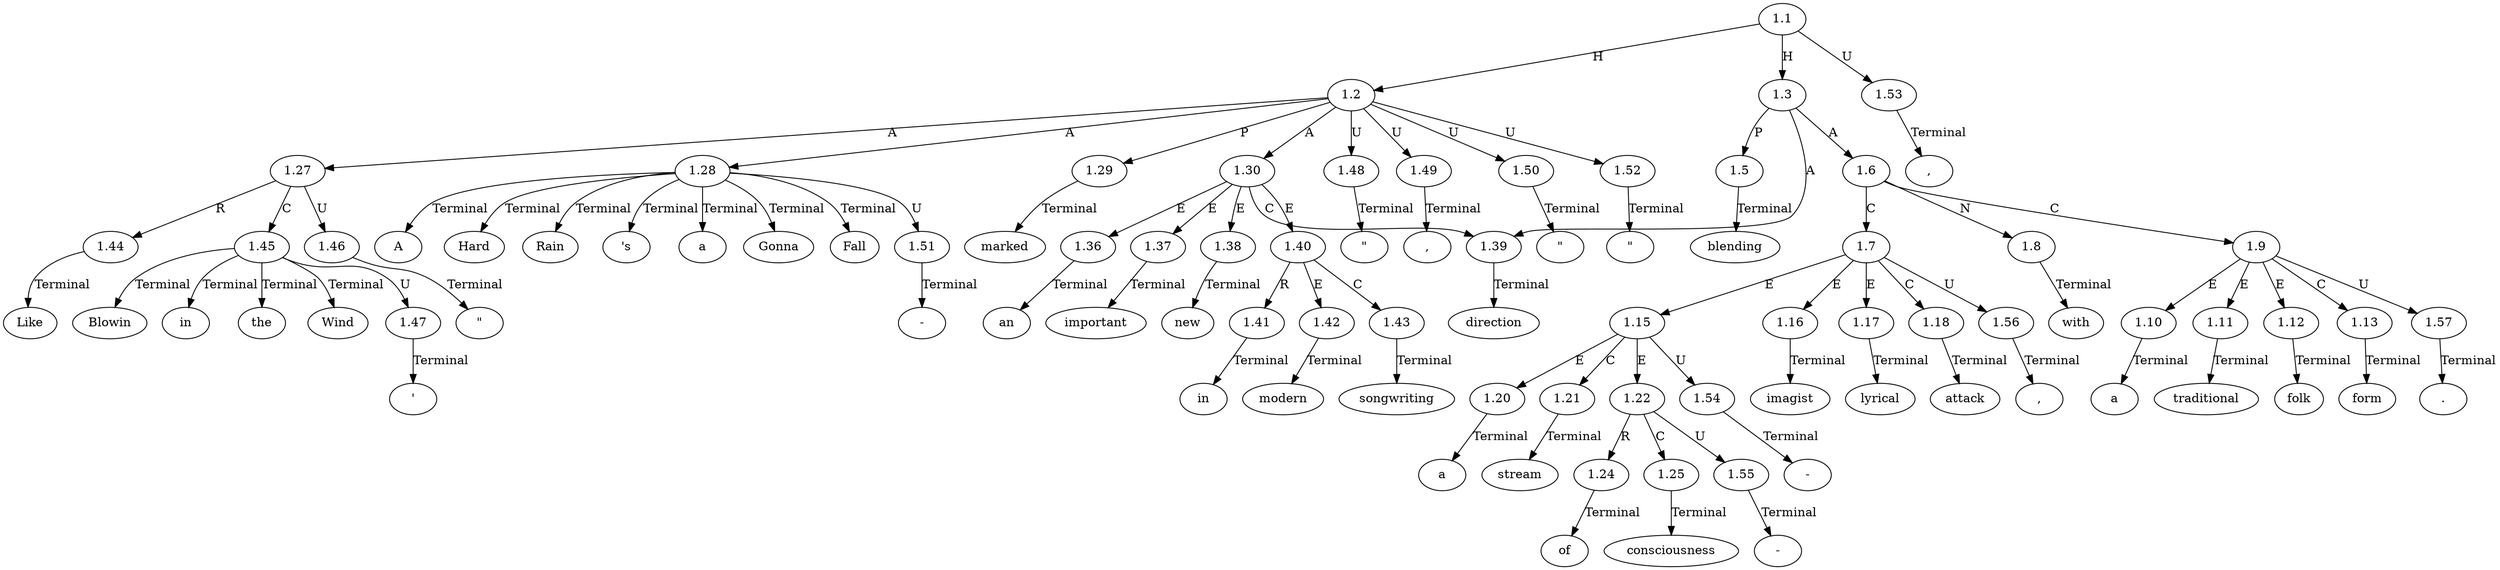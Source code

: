// Graph
digraph {
	0.1 [label=Like ordering=out]
	0.10 [label="\"" ordering=out]
	0.11 [label=A ordering=out]
	0.12 [label=Hard ordering=out]
	0.13 [label=Rain ordering=out]
	0.14 [label="'s" ordering=out]
	0.15 [label=a ordering=out]
	0.16 [label="-" ordering=out]
	0.17 [label=Gonna ordering=out]
	0.18 [label=Fall ordering=out]
	0.19 [label="\"" ordering=out]
	0.2 [label="\"" ordering=out]
	0.20 [label=marked ordering=out]
	0.21 [label=an ordering=out]
	0.22 [label=important ordering=out]
	0.23 [label=new ordering=out]
	0.24 [label=direction ordering=out]
	0.25 [label=in ordering=out]
	0.26 [label=modern ordering=out]
	0.27 [label=songwriting ordering=out]
	0.28 [label="," ordering=out]
	0.29 [label=blending ordering=out]
	0.3 [label=Blowin ordering=out]
	0.30 [label=a ordering=out]
	0.31 [label=stream ordering=out]
	0.32 [label="-" ordering=out]
	0.33 [label=of ordering=out]
	0.34 [label="-" ordering=out]
	0.35 [label=consciousness ordering=out]
	0.36 [label="," ordering=out]
	0.37 [label=imagist ordering=out]
	0.38 [label=lyrical ordering=out]
	0.39 [label=attack ordering=out]
	0.4 [label="'" ordering=out]
	0.40 [label=with ordering=out]
	0.41 [label=a ordering=out]
	0.42 [label=traditional ordering=out]
	0.43 [label=folk ordering=out]
	0.44 [label=form ordering=out]
	0.45 [label="." ordering=out]
	0.5 [label=in ordering=out]
	0.6 [label=the ordering=out]
	0.7 [label=Wind ordering=out]
	0.8 [label="\"" ordering=out]
	0.9 [label="," ordering=out]
	1.1 [label=1.1 ordering=out]
	1.2 [label=1.2 ordering=out]
	1.3 [label=1.3 ordering=out]
	1.5 [label=1.5 ordering=out]
	1.6 [label=1.6 ordering=out]
	1.7 [label=1.7 ordering=out]
	1.8 [label=1.8 ordering=out]
	1.9 [label=1.9 ordering=out]
	1.10 [label=1.10 ordering=out]
	1.11 [label=1.11 ordering=out]
	1.12 [label=1.12 ordering=out]
	1.13 [label=1.13 ordering=out]
	1.15 [label=1.15 ordering=out]
	1.16 [label=1.16 ordering=out]
	1.17 [label=1.17 ordering=out]
	1.18 [label=1.18 ordering=out]
	1.20 [label=1.20 ordering=out]
	1.21 [label=1.21 ordering=out]
	1.22 [label=1.22 ordering=out]
	1.24 [label=1.24 ordering=out]
	1.25 [label=1.25 ordering=out]
	1.27 [label=1.27 ordering=out]
	1.28 [label=1.28 ordering=out]
	1.29 [label=1.29 ordering=out]
	1.30 [label=1.30 ordering=out]
	1.36 [label=1.36 ordering=out]
	1.37 [label=1.37 ordering=out]
	1.38 [label=1.38 ordering=out]
	1.39 [label=1.39 ordering=out]
	1.40 [label=1.40 ordering=out]
	1.41 [label=1.41 ordering=out]
	1.42 [label=1.42 ordering=out]
	1.43 [label=1.43 ordering=out]
	1.44 [label=1.44 ordering=out]
	1.45 [label=1.45 ordering=out]
	1.46 [label=1.46 ordering=out]
	1.47 [label=1.47 ordering=out]
	1.48 [label=1.48 ordering=out]
	1.49 [label=1.49 ordering=out]
	1.50 [label=1.50 ordering=out]
	1.51 [label=1.51 ordering=out]
	1.52 [label=1.52 ordering=out]
	1.53 [label=1.53 ordering=out]
	1.54 [label=1.54 ordering=out]
	1.55 [label=1.55 ordering=out]
	1.56 [label=1.56 ordering=out]
	1.57 [label=1.57 ordering=out]
	1.1 -> 1.2 [label=H ordering=out]
	1.1 -> 1.3 [label=H ordering=out]
	1.1 -> 1.53 [label=U ordering=out]
	1.2 -> 1.27 [label=A ordering=out]
	1.2 -> 1.28 [label=A ordering=out]
	1.2 -> 1.29 [label=P ordering=out]
	1.2 -> 1.30 [label=A ordering=out]
	1.2 -> 1.48 [label=U ordering=out]
	1.2 -> 1.49 [label=U ordering=out]
	1.2 -> 1.50 [label=U ordering=out]
	1.2 -> 1.52 [label=U ordering=out]
	1.3 -> 1.5 [label=P ordering=out]
	1.3 -> 1.6 [label=A ordering=out]
	1.3 -> 1.39 [label=A ordering=out]
	1.5 -> 0.29 [label=Terminal ordering=out]
	1.6 -> 1.7 [label=C ordering=out]
	1.6 -> 1.8 [label=N ordering=out]
	1.6 -> 1.9 [label=C ordering=out]
	1.7 -> 1.15 [label=E ordering=out]
	1.7 -> 1.16 [label=E ordering=out]
	1.7 -> 1.17 [label=E ordering=out]
	1.7 -> 1.18 [label=C ordering=out]
	1.7 -> 1.56 [label=U ordering=out]
	1.8 -> 0.40 [label=Terminal ordering=out]
	1.9 -> 1.10 [label=E ordering=out]
	1.9 -> 1.11 [label=E ordering=out]
	1.9 -> 1.12 [label=E ordering=out]
	1.9 -> 1.13 [label=C ordering=out]
	1.9 -> 1.57 [label=U ordering=out]
	1.10 -> 0.41 [label=Terminal ordering=out]
	1.11 -> 0.42 [label=Terminal ordering=out]
	1.12 -> 0.43 [label=Terminal ordering=out]
	1.13 -> 0.44 [label=Terminal ordering=out]
	1.15 -> 1.20 [label=E ordering=out]
	1.15 -> 1.21 [label=C ordering=out]
	1.15 -> 1.22 [label=E ordering=out]
	1.15 -> 1.54 [label=U ordering=out]
	1.16 -> 0.37 [label=Terminal ordering=out]
	1.17 -> 0.38 [label=Terminal ordering=out]
	1.18 -> 0.39 [label=Terminal ordering=out]
	1.20 -> 0.30 [label=Terminal ordering=out]
	1.21 -> 0.31 [label=Terminal ordering=out]
	1.22 -> 1.24 [label=R ordering=out]
	1.22 -> 1.25 [label=C ordering=out]
	1.22 -> 1.55 [label=U ordering=out]
	1.24 -> 0.33 [label=Terminal ordering=out]
	1.25 -> 0.35 [label=Terminal ordering=out]
	1.27 -> 1.44 [label=R ordering=out]
	1.27 -> 1.45 [label=C ordering=out]
	1.27 -> 1.46 [label=U ordering=out]
	1.28 -> 0.11 [label=Terminal ordering=out]
	1.28 -> 0.12 [label=Terminal ordering=out]
	1.28 -> 0.13 [label=Terminal ordering=out]
	1.28 -> 0.14 [label=Terminal ordering=out]
	1.28 -> 0.15 [label=Terminal ordering=out]
	1.28 -> 0.17 [label=Terminal ordering=out]
	1.28 -> 0.18 [label=Terminal ordering=out]
	1.28 -> 1.51 [label=U ordering=out]
	1.29 -> 0.20 [label=Terminal ordering=out]
	1.30 -> 1.36 [label=E ordering=out]
	1.30 -> 1.37 [label=E ordering=out]
	1.30 -> 1.38 [label=E ordering=out]
	1.30 -> 1.39 [label=C ordering=out]
	1.30 -> 1.40 [label=E ordering=out]
	1.36 -> 0.21 [label=Terminal ordering=out]
	1.37 -> 0.22 [label=Terminal ordering=out]
	1.38 -> 0.23 [label=Terminal ordering=out]
	1.39 -> 0.24 [label=Terminal ordering=out]
	1.40 -> 1.41 [label=R ordering=out]
	1.40 -> 1.42 [label=E ordering=out]
	1.40 -> 1.43 [label=C ordering=out]
	1.41 -> 0.25 [label=Terminal ordering=out]
	1.42 -> 0.26 [label=Terminal ordering=out]
	1.43 -> 0.27 [label=Terminal ordering=out]
	1.44 -> 0.1 [label=Terminal ordering=out]
	1.45 -> 0.3 [label=Terminal ordering=out]
	1.45 -> 0.5 [label=Terminal ordering=out]
	1.45 -> 0.6 [label=Terminal ordering=out]
	1.45 -> 0.7 [label=Terminal ordering=out]
	1.45 -> 1.47 [label=U ordering=out]
	1.46 -> 0.2 [label=Terminal ordering=out]
	1.47 -> 0.4 [label=Terminal ordering=out]
	1.48 -> 0.8 [label=Terminal ordering=out]
	1.49 -> 0.9 [label=Terminal ordering=out]
	1.50 -> 0.10 [label=Terminal ordering=out]
	1.51 -> 0.16 [label=Terminal ordering=out]
	1.52 -> 0.19 [label=Terminal ordering=out]
	1.53 -> 0.28 [label=Terminal ordering=out]
	1.54 -> 0.32 [label=Terminal ordering=out]
	1.55 -> 0.34 [label=Terminal ordering=out]
	1.56 -> 0.36 [label=Terminal ordering=out]
	1.57 -> 0.45 [label=Terminal ordering=out]
}
